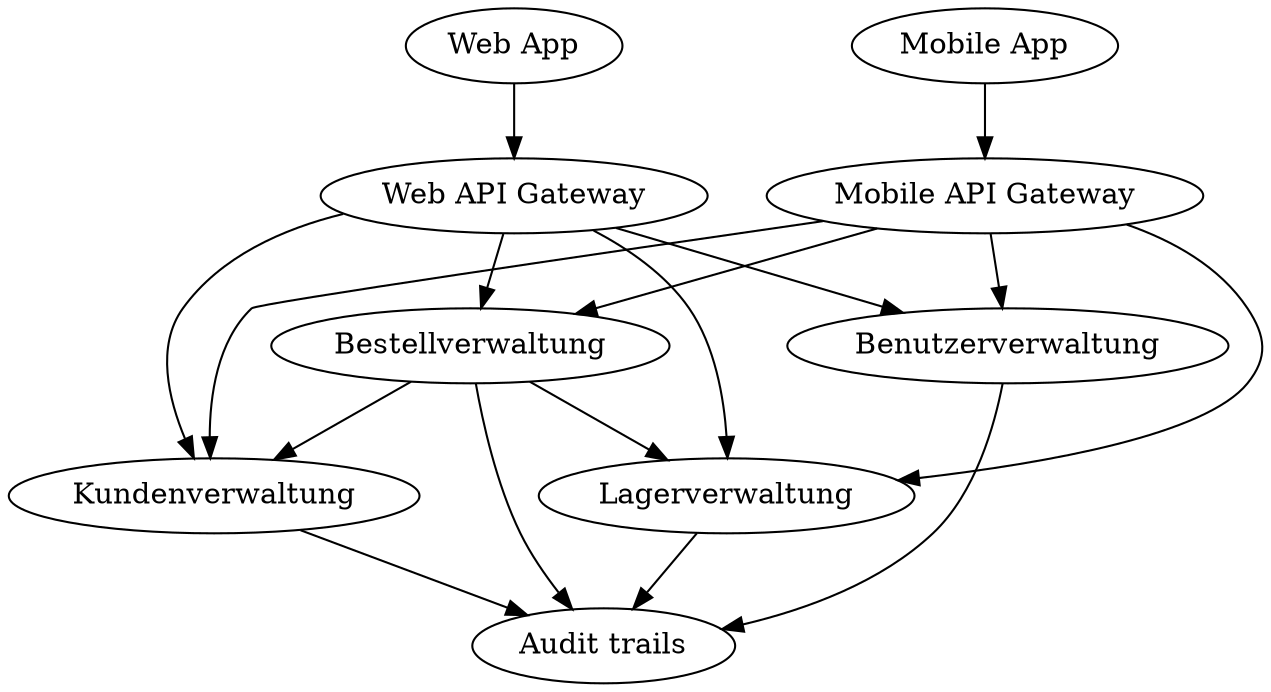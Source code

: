digraph G {

  mobile[label="Mobile App"];
  web[label="Web App"];

  mobile_gateway[label="Mobile API Gateway"];
  web_gateway[label="Web API Gateway"];

  order[label="Bestellverwaltung"];
  article[label="Lagerverwaltung"];
  customer[label="Kundenverwaltung"];
  user[label="Benutzerverwaltung"];
  log[label="Audit trails"];

  mobile -> mobile_gateway;
  web -> web_gateway;

  mobile_gateway -> order;
  mobile_gateway -> article;
  mobile_gateway -> user;
  mobile_gateway -> customer;

  web_gateway -> order;
  web_gateway -> article;
  web_gateway -> user;
  web_gateway -> customer;

  order -> customer
  order -> article
  order -> log

  customer -> log
  article -> log
  user -> log
}